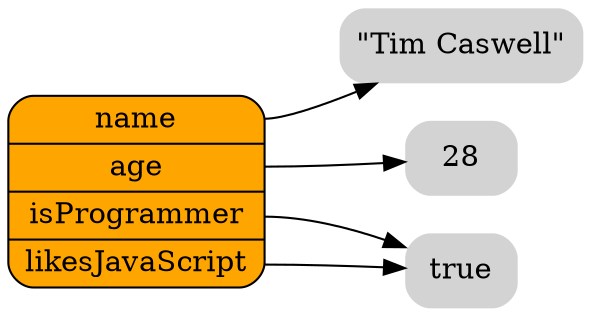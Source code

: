 digraph finite_state_machine {
	size="8,5"
	rankdir = "LR"

  /* Functions */
  node [shape = Mrecord, fillcolor=orange, style=filled];
  global [label="<name>name|<age>age|<isProgrammer>isProgrammer|<likesJavaScript>likesJavaScript"];
  /* Literals */
  node [shape = plaintext, fillcolor=lightGrey, style="filled,rounded"];
  timcaswell [label="\"Tim Caswell\""]
  n28 [label="28"]
  true [label="true"]
  global:name -> timcaswell;
  global:age -> n28;
  global:isProgrammer -> true;
  global:likesJavaScript -> true;
  
}